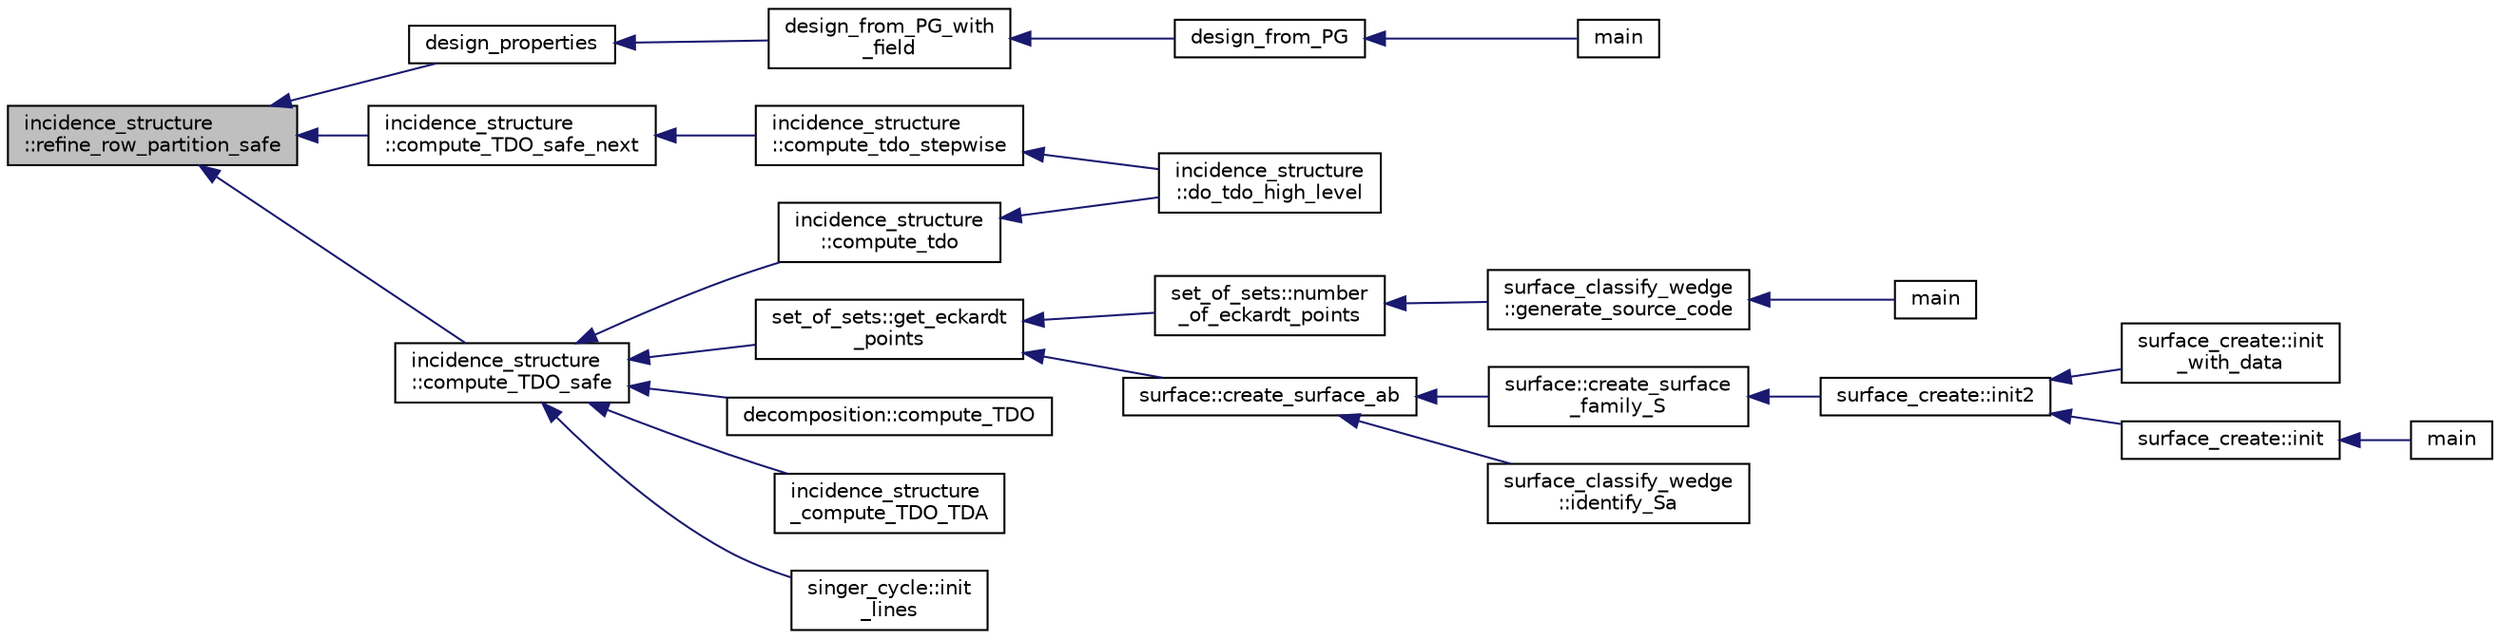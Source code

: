 digraph "incidence_structure::refine_row_partition_safe"
{
  edge [fontname="Helvetica",fontsize="10",labelfontname="Helvetica",labelfontsize="10"];
  node [fontname="Helvetica",fontsize="10",shape=record];
  rankdir="LR";
  Node7057 [label="incidence_structure\l::refine_row_partition_safe",height=0.2,width=0.4,color="black", fillcolor="grey75", style="filled", fontcolor="black"];
  Node7057 -> Node7058 [dir="back",color="midnightblue",fontsize="10",style="solid",fontname="Helvetica"];
  Node7058 [label="design_properties",height=0.2,width=0.4,color="black", fillcolor="white", style="filled",URL="$d9/dc2/apps_2combinatorics_2design_8_c.html#a7d7aac893d68b4a25d1ab91b57ae2af1"];
  Node7058 -> Node7059 [dir="back",color="midnightblue",fontsize="10",style="solid",fontname="Helvetica"];
  Node7059 [label="design_from_PG_with\l_field",height=0.2,width=0.4,color="black", fillcolor="white", style="filled",URL="$d9/dc2/apps_2combinatorics_2design_8_c.html#a5d0ddbe05228e631bc5fc469bc9ba6dd"];
  Node7059 -> Node7060 [dir="back",color="midnightblue",fontsize="10",style="solid",fontname="Helvetica"];
  Node7060 [label="design_from_PG",height=0.2,width=0.4,color="black", fillcolor="white", style="filled",URL="$d9/dc2/apps_2combinatorics_2design_8_c.html#aaac4564bcb168115351dacf8aefd1001"];
  Node7060 -> Node7061 [dir="back",color="midnightblue",fontsize="10",style="solid",fontname="Helvetica"];
  Node7061 [label="main",height=0.2,width=0.4,color="black", fillcolor="white", style="filled",URL="$d9/dc2/apps_2combinatorics_2design_8_c.html#a217dbf8b442f20279ea00b898af96f52"];
  Node7057 -> Node7062 [dir="back",color="midnightblue",fontsize="10",style="solid",fontname="Helvetica"];
  Node7062 [label="incidence_structure\l::compute_TDO_safe_next",height=0.2,width=0.4,color="black", fillcolor="white", style="filled",URL="$da/d8a/classincidence__structure.html#a7c315a348fc6bed0f8642767cc9cd7d1"];
  Node7062 -> Node7063 [dir="back",color="midnightblue",fontsize="10",style="solid",fontname="Helvetica"];
  Node7063 [label="incidence_structure\l::compute_tdo_stepwise",height=0.2,width=0.4,color="black", fillcolor="white", style="filled",URL="$da/d8a/classincidence__structure.html#a91a7039b74c96b39bcd084b02181f191"];
  Node7063 -> Node7064 [dir="back",color="midnightblue",fontsize="10",style="solid",fontname="Helvetica"];
  Node7064 [label="incidence_structure\l::do_tdo_high_level",height=0.2,width=0.4,color="black", fillcolor="white", style="filled",URL="$da/d8a/classincidence__structure.html#a8840e820448ad980279f244a90888b77"];
  Node7057 -> Node7065 [dir="back",color="midnightblue",fontsize="10",style="solid",fontname="Helvetica"];
  Node7065 [label="incidence_structure\l::compute_TDO_safe",height=0.2,width=0.4,color="black", fillcolor="white", style="filled",URL="$da/d8a/classincidence__structure.html#ab1409e71c4b6855e49edfd3526644202"];
  Node7065 -> Node7066 [dir="back",color="midnightblue",fontsize="10",style="solid",fontname="Helvetica"];
  Node7066 [label="set_of_sets::get_eckardt\l_points",height=0.2,width=0.4,color="black", fillcolor="white", style="filled",URL="$da/dd6/classset__of__sets.html#af6713e71ef5a1b7cc7892d78900166c4"];
  Node7066 -> Node7067 [dir="back",color="midnightblue",fontsize="10",style="solid",fontname="Helvetica"];
  Node7067 [label="set_of_sets::number\l_of_eckardt_points",height=0.2,width=0.4,color="black", fillcolor="white", style="filled",URL="$da/dd6/classset__of__sets.html#acf1d8689cc8ef9c4987d86c78be68302"];
  Node7067 -> Node7068 [dir="back",color="midnightblue",fontsize="10",style="solid",fontname="Helvetica"];
  Node7068 [label="surface_classify_wedge\l::generate_source_code",height=0.2,width=0.4,color="black", fillcolor="white", style="filled",URL="$d7/d5c/classsurface__classify__wedge.html#a4cb31d5e7747571177fbdedf79631fd9"];
  Node7068 -> Node7069 [dir="back",color="midnightblue",fontsize="10",style="solid",fontname="Helvetica"];
  Node7069 [label="main",height=0.2,width=0.4,color="black", fillcolor="white", style="filled",URL="$df/df8/surface__classify_8_c.html#a217dbf8b442f20279ea00b898af96f52"];
  Node7066 -> Node7070 [dir="back",color="midnightblue",fontsize="10",style="solid",fontname="Helvetica"];
  Node7070 [label="surface::create_surface_ab",height=0.2,width=0.4,color="black", fillcolor="white", style="filled",URL="$d5/d88/classsurface.html#a9e0834d9fd3ea14957df1944ac40c847"];
  Node7070 -> Node7071 [dir="back",color="midnightblue",fontsize="10",style="solid",fontname="Helvetica"];
  Node7071 [label="surface::create_surface\l_family_S",height=0.2,width=0.4,color="black", fillcolor="white", style="filled",URL="$d5/d88/classsurface.html#a820199c4eab279fad1085a308550fa8f"];
  Node7071 -> Node7072 [dir="back",color="midnightblue",fontsize="10",style="solid",fontname="Helvetica"];
  Node7072 [label="surface_create::init2",height=0.2,width=0.4,color="black", fillcolor="white", style="filled",URL="$de/da4/classsurface__create.html#a0d600640f7dd62d5a6c36443effdab59"];
  Node7072 -> Node7073 [dir="back",color="midnightblue",fontsize="10",style="solid",fontname="Helvetica"];
  Node7073 [label="surface_create::init\l_with_data",height=0.2,width=0.4,color="black", fillcolor="white", style="filled",URL="$de/da4/classsurface__create.html#a9226f687139676532adb1aa971fbade2"];
  Node7072 -> Node7074 [dir="back",color="midnightblue",fontsize="10",style="solid",fontname="Helvetica"];
  Node7074 [label="surface_create::init",height=0.2,width=0.4,color="black", fillcolor="white", style="filled",URL="$de/da4/classsurface__create.html#ab0db5c12825f778e3caf8aa4da02eb06"];
  Node7074 -> Node7075 [dir="back",color="midnightblue",fontsize="10",style="solid",fontname="Helvetica"];
  Node7075 [label="main",height=0.2,width=0.4,color="black", fillcolor="white", style="filled",URL="$d2/dfa/create__surface__main_8_c.html#a217dbf8b442f20279ea00b898af96f52"];
  Node7070 -> Node7076 [dir="back",color="midnightblue",fontsize="10",style="solid",fontname="Helvetica"];
  Node7076 [label="surface_classify_wedge\l::identify_Sa",height=0.2,width=0.4,color="black", fillcolor="white", style="filled",URL="$d7/d5c/classsurface__classify__wedge.html#a8fdc22ea1850bd4da28ace84adb055a6"];
  Node7065 -> Node7077 [dir="back",color="midnightblue",fontsize="10",style="solid",fontname="Helvetica"];
  Node7077 [label="decomposition::compute_TDO",height=0.2,width=0.4,color="black", fillcolor="white", style="filled",URL="$d3/d2b/classdecomposition.html#acde2ae0342c89d2ba817ecdc98813cbe"];
  Node7065 -> Node7078 [dir="back",color="midnightblue",fontsize="10",style="solid",fontname="Helvetica"];
  Node7078 [label="incidence_structure\l::compute_tdo",height=0.2,width=0.4,color="black", fillcolor="white", style="filled",URL="$da/d8a/classincidence__structure.html#a74cfa0336bdb1b0d0eace43f330a2b0f"];
  Node7078 -> Node7064 [dir="back",color="midnightblue",fontsize="10",style="solid",fontname="Helvetica"];
  Node7065 -> Node7079 [dir="back",color="midnightblue",fontsize="10",style="solid",fontname="Helvetica"];
  Node7079 [label="incidence_structure\l_compute_TDO_TDA",height=0.2,width=0.4,color="black", fillcolor="white", style="filled",URL="$df/d74/tl__geometry_8h.html#a63d0e7a207e173b92c0e560df4d8e980"];
  Node7065 -> Node7080 [dir="back",color="midnightblue",fontsize="10",style="solid",fontname="Helvetica"];
  Node7080 [label="singer_cycle::init\l_lines",height=0.2,width=0.4,color="black", fillcolor="white", style="filled",URL="$d8/d13/classsinger__cycle.html#a817cbf613596d5db2cf5e926db8fa328"];
}
